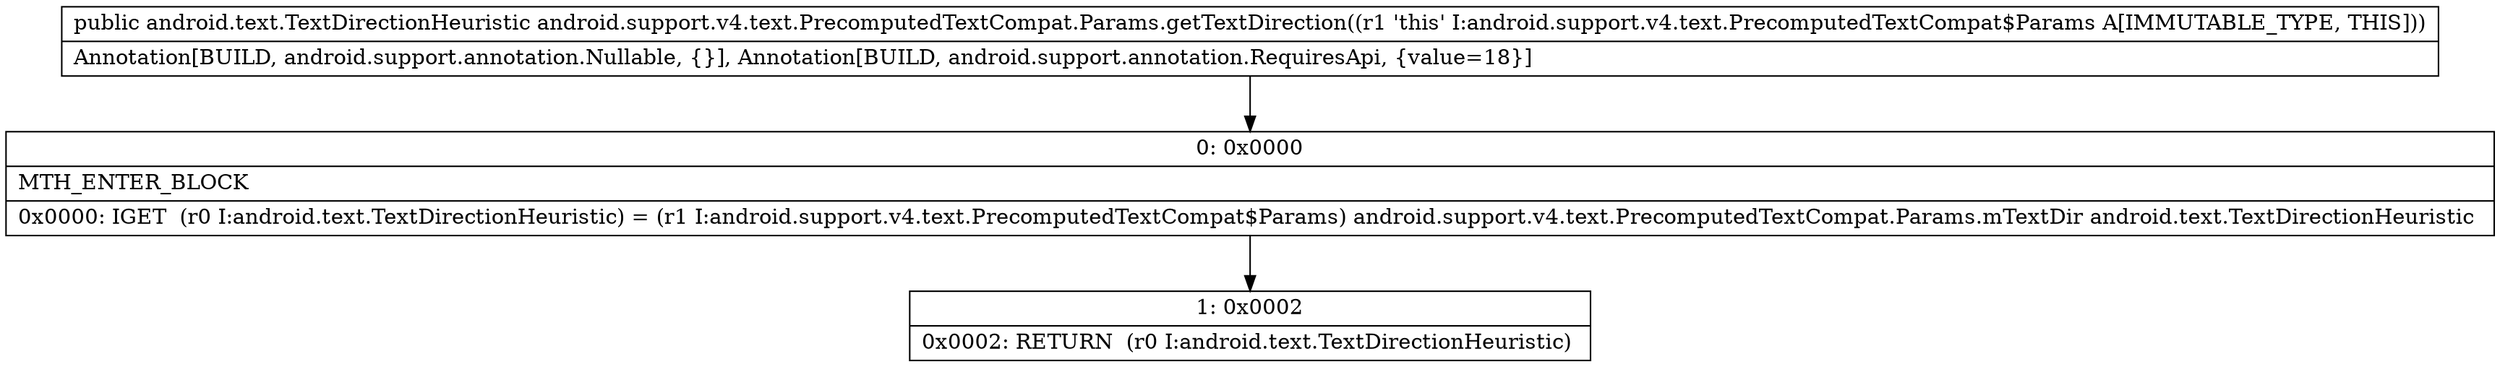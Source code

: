 digraph "CFG forandroid.support.v4.text.PrecomputedTextCompat.Params.getTextDirection()Landroid\/text\/TextDirectionHeuristic;" {
Node_0 [shape=record,label="{0\:\ 0x0000|MTH_ENTER_BLOCK\l|0x0000: IGET  (r0 I:android.text.TextDirectionHeuristic) = (r1 I:android.support.v4.text.PrecomputedTextCompat$Params) android.support.v4.text.PrecomputedTextCompat.Params.mTextDir android.text.TextDirectionHeuristic \l}"];
Node_1 [shape=record,label="{1\:\ 0x0002|0x0002: RETURN  (r0 I:android.text.TextDirectionHeuristic) \l}"];
MethodNode[shape=record,label="{public android.text.TextDirectionHeuristic android.support.v4.text.PrecomputedTextCompat.Params.getTextDirection((r1 'this' I:android.support.v4.text.PrecomputedTextCompat$Params A[IMMUTABLE_TYPE, THIS]))  | Annotation[BUILD, android.support.annotation.Nullable, \{\}], Annotation[BUILD, android.support.annotation.RequiresApi, \{value=18\}]\l}"];
MethodNode -> Node_0;
Node_0 -> Node_1;
}

